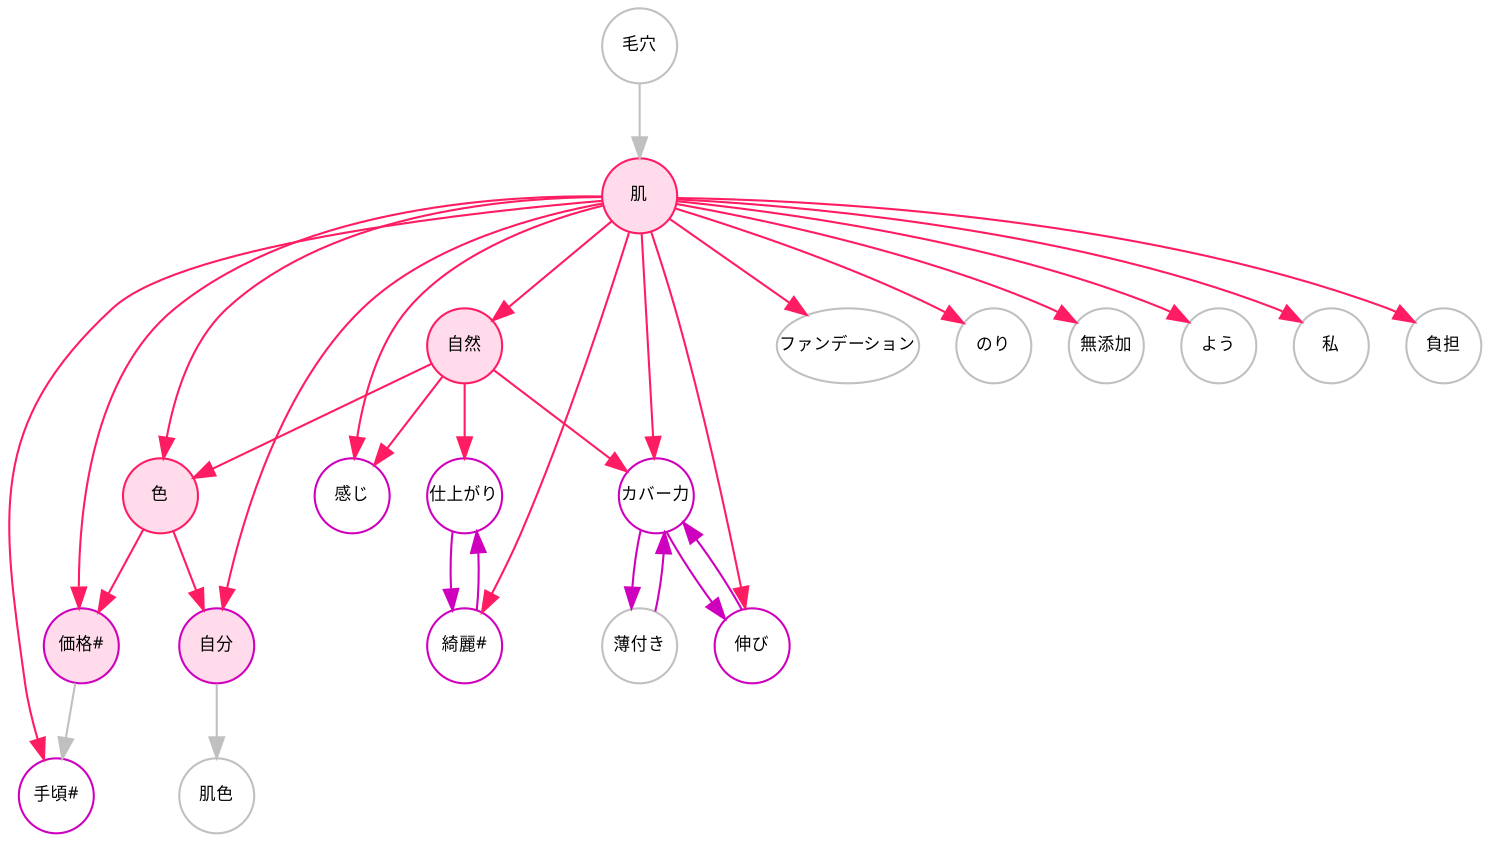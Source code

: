 digraph "g" {
    size = "10.0, 10.0";
    node [shape=ellipse, fontname="arialuni.ttf", fontsize=8, width=0.5, margin=0.0]
/* ノード */
	"肌" [style = filled, color = "#FF1C62", fillcolor = "#FFDBEB", fontsize=8, fontcolor = "black"];  /* 1 */
	"自然" [style = filled, color = "#FF1C62", fillcolor = "#FFDBEB", fontsize=8, fontcolor = "black"];  /* 1 */
	"色" [style = filled, color = "#FF1C62", fillcolor = "#FFDBEB", fontsize=8, fontcolor = "black"];  /* 1 */
	"価格#" [style = filled, color = "#CF00BD", fillcolor = "#FFDBEB", fontsize=8, fontcolor = "black"];  /* 1 */
	"自分" [style = filled, color = "#CF00BD", fillcolor = "#FFDBEB", fontsize=8, fontcolor = "black"];  /* 1 */
	"綺麗#" [style = filled, color = "#CF00BD", fillcolor = "#FFFFFF", fontsize=8, fontcolor = "black"];  /* 1 */
	"感じ" [style = filled, color = "#CF00BD", fillcolor = "#FFFFFF", fontsize=8, fontcolor = "black"];  /* 1 */
	"手頃#" [style = filled, color = "#CF00BD", fillcolor = "#FFFFFF", fontsize=8, fontcolor = "black"];  /* 1 */
	"仕上がり" [style = filled, color = "#CF00BD", fillcolor = "#FFFFFF", fontsize=8, fontcolor = "black"];  /* 1 */
	"カバー力" [style = filled, color = "#CF00BD", fillcolor = "#FFFFFF", fontsize=8, fontcolor = "black"];  /* 1 */
	"伸び" [style = filled, color = "#CF00BD", fillcolor = "#FFFFFF", fontsize=8, fontcolor = "black"];  /* 1 */
	"薄付き" [style = filled, color = "gray", fillcolor = "#FFFFFF", fontsize=8, fontcolor = "black"];  /* 1 */
	"毛穴" [style = filled, color = "gray", fillcolor = "#FFFFFF", fontsize=8, fontcolor = "black"];  /* 1 */
	"ファンデーション" [style = filled, color = "gray", fillcolor = "#FFFFFF", fontsize=8, fontcolor = "black"];  /* 1 */
	"のり" [style = filled, color = "gray", fillcolor = "#FFFFFF", fontsize=8, fontcolor = "black"];  /* 1 */
	"無添加" [style = filled, color = "gray", fillcolor = "#FFFFFF", fontsize=8, fontcolor = "black"];  /* 1 */
	"よう" [style = filled, color = "gray", fillcolor = "#FFFFFF", fontsize=8, fontcolor = "black"];  /* 1 */
	"私" [style = filled, color = "gray", fillcolor = "#FFFFFF", fontsize=8, fontcolor = "black"];  /* 1 */
	"肌色" [style = filled, color = "gray", fillcolor = "#FFFFFF", fontsize=8, fontcolor = "black"];  /* 1 */
	"負担" [style = filled, color = "gray", fillcolor = "#FFFFFF", fontsize=8, fontcolor = "black"];  /* 1 */

/* エッジ */
	"価格#" -> "手頃#" [color = "gray"];  /* 1: 326 */
	"肌" -> "自分" [color = "#FF1C62"];  /* 3: 292 */
	"肌" -> "色" [color = "#FF1C62"];  /* 6: 286 */
	"肌" -> "綺麗#" [color = "#FF1C62"];  /* 7: 255 */
	"自然" -> "仕上がり" [color = "#FF1C62"];  /* 10: 210 */
	"自然" -> "感じ" [color = "#FF1C62"];  /* 11: 199 */
	"色" -> "自分" [color = "#FF1C62"];  /* 14: 167 */
	"肌" -> "感じ" [color = "#FF1C62"];  /* 16: 144 */
	"肌" -> "価格#" [color = "#FF1C62"];  /* 18: 134 */
	"肌" -> "自然" [color = "#FF1C62"];  /* 20: 116 */
	"肌" -> "伸び" [color = "#FF1C62"];  /* 21: 99 */
	"肌" -> "負担" [color = "#FF1C62"];  /* 23: 88 */
	"肌" -> "カバー力" [color = "#FF1C62"];  /* 25: 79 */
	"綺麗#" -> "仕上がり" [color = "#CF00BD"];  /* 26: 75 */
	"仕上がり" -> "綺麗#" [color = "#CF00BD"];  /* 27: 75 */
	"カバー力" -> "伸び" [color = "#CF00BD"];  /* 28: 58 */
	"伸び" -> "カバー力" [color = "#CF00BD"];  /* 29: 58 */
	"肌" -> "手頃#" [color = "#FF1C62"];  /* 30: 56 */
	"色" -> "価格#" [color = "#FF1C62"];  /* 33: 54 */
	"自然" -> "色" [color = "#FF1C62"];  /* 35: 52 */
	"自然" -> "カバー力" [color = "#FF1C62"];  /* 37: 50 */
	"肌" -> "よう" [color = "#FF1C62"];  /* 38: 49 */
	"自分" -> "肌色" [color = "gray"];  /* 39: 49 */
	"カバー力" -> "薄付き" [color = "#CF00BD"];  /* 40: 45 */
	"肌" -> "ファンデーション" [color = "#FF1C62"];  /* 41: 45 */
	"薄付き" -> "カバー力" [color = "#CF00BD"];  /* 43: 45 */
	"肌" -> "無添加" [color = "#FF1C62"];  /* 46: 45 */
	"肌" -> "のり" [color = "#FF1C62"];  /* 47: 45 */
	"肌" -> "私" [color = "#FF1C62"];  /* 48: 43 */
	"毛穴" -> "肌" [color = "gray"];  /* 49: 43 */

}
